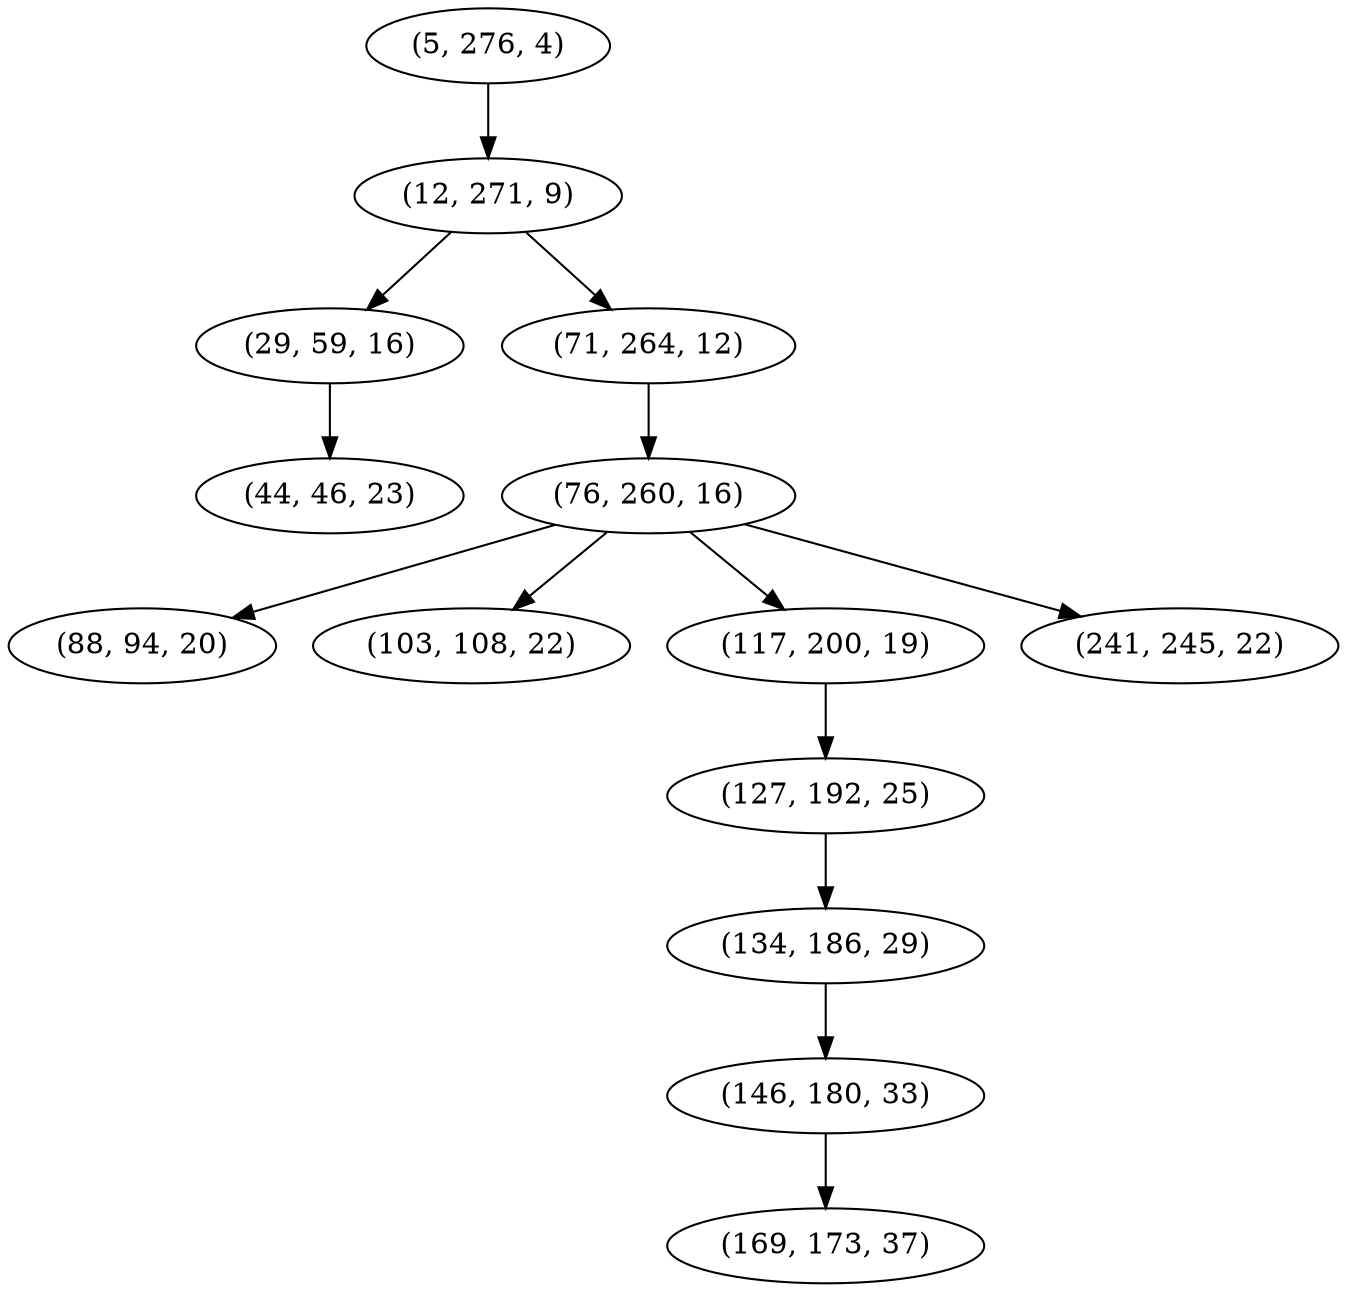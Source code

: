digraph tree {
    "(5, 276, 4)";
    "(12, 271, 9)";
    "(29, 59, 16)";
    "(44, 46, 23)";
    "(71, 264, 12)";
    "(76, 260, 16)";
    "(88, 94, 20)";
    "(103, 108, 22)";
    "(117, 200, 19)";
    "(127, 192, 25)";
    "(134, 186, 29)";
    "(146, 180, 33)";
    "(169, 173, 37)";
    "(241, 245, 22)";
    "(5, 276, 4)" -> "(12, 271, 9)";
    "(12, 271, 9)" -> "(29, 59, 16)";
    "(12, 271, 9)" -> "(71, 264, 12)";
    "(29, 59, 16)" -> "(44, 46, 23)";
    "(71, 264, 12)" -> "(76, 260, 16)";
    "(76, 260, 16)" -> "(88, 94, 20)";
    "(76, 260, 16)" -> "(103, 108, 22)";
    "(76, 260, 16)" -> "(117, 200, 19)";
    "(76, 260, 16)" -> "(241, 245, 22)";
    "(117, 200, 19)" -> "(127, 192, 25)";
    "(127, 192, 25)" -> "(134, 186, 29)";
    "(134, 186, 29)" -> "(146, 180, 33)";
    "(146, 180, 33)" -> "(169, 173, 37)";
}
